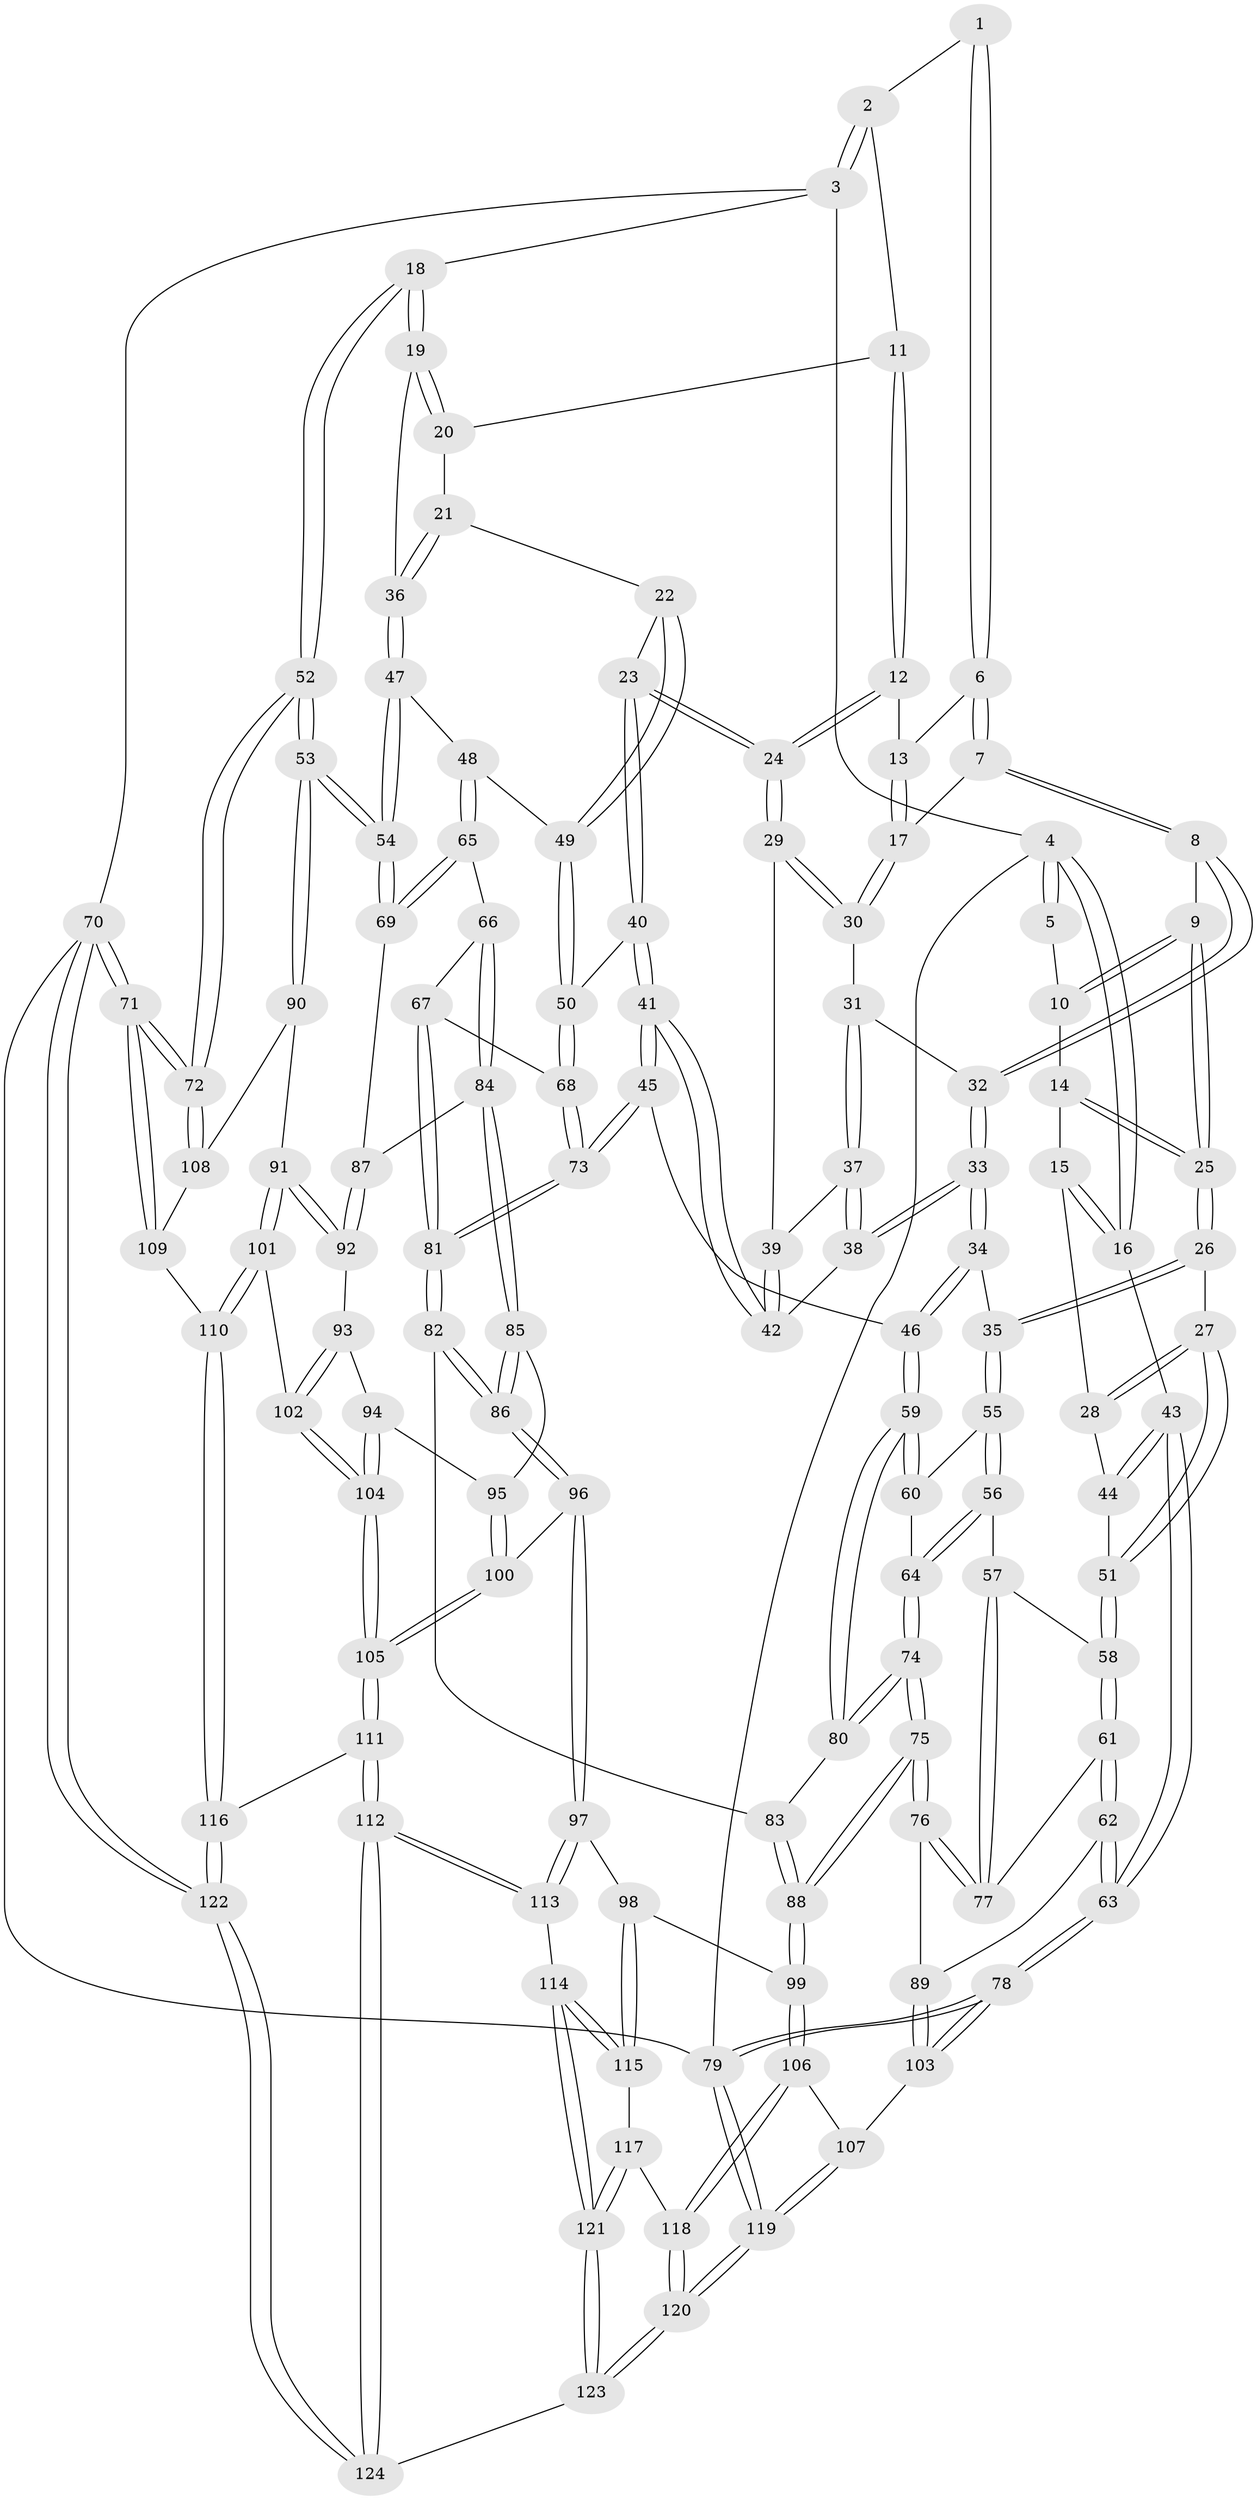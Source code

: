 // Generated by graph-tools (version 1.1) at 2025/27/03/09/25 03:27:05]
// undirected, 124 vertices, 307 edges
graph export_dot {
graph [start="1"]
  node [color=gray90,style=filled];
  1 [pos="+0.3670900904229653+0"];
  2 [pos="+0.6880144561150506+0"];
  3 [pos="+1+0"];
  4 [pos="+0+0"];
  5 [pos="+0.12640274673821097+0"];
  6 [pos="+0.37351872942511144+0.06746925234110591"];
  7 [pos="+0.34308583196481873+0.12568919420618574"];
  8 [pos="+0.301321906940822+0.15617113492337092"];
  9 [pos="+0.2917370752982269+0.1564460073030474"];
  10 [pos="+0.16792509043209075+0.08238188020656367"];
  11 [pos="+0.5889549614439574+0.10910242156303769"];
  12 [pos="+0.5798323718697933+0.11798495766730978"];
  13 [pos="+0.5487876843041616+0.1233189449225567"];
  14 [pos="+0.10621420632797113+0.15292232097303632"];
  15 [pos="+0.08306623693983227+0.15677182189271996"];
  16 [pos="+0+0.08937930120697146"];
  17 [pos="+0.4488577188510094+0.20433136894992837"];
  18 [pos="+1+0"];
  19 [pos="+1+0"];
  20 [pos="+0.6725597825377119+0.16916699198115145"];
  21 [pos="+0.7165150693496464+0.23235923944646922"];
  22 [pos="+0.6200757598534036+0.32389961496429587"];
  23 [pos="+0.6159764889528194+0.3240479736858496"];
  24 [pos="+0.5764974725969109+0.27715770343677665"];
  25 [pos="+0.17875764095964852+0.28404286834820464"];
  26 [pos="+0.16956963346349102+0.3631254135209671"];
  27 [pos="+0.15847177605366067+0.36647930940088086"];
  28 [pos="+0.05341338983668208+0.2908810419018308"];
  29 [pos="+0.49900841986161576+0.2795482252891327"];
  30 [pos="+0.44882134976064586+0.20874660058100183"];
  31 [pos="+0.38501882884724437+0.27369646770534695"];
  32 [pos="+0.3020344272860799+0.15807369390075168"];
  33 [pos="+0.30402174089994727+0.35704661558856354"];
  34 [pos="+0.28772310325964484+0.37622003686825145"];
  35 [pos="+0.20944407198718637+0.3798546972764242"];
  36 [pos="+0.9087451986373214+0.24418606738567336"];
  37 [pos="+0.3844062316801892+0.28552285797912796"];
  38 [pos="+0.37527549893921586+0.31034084730674816"];
  39 [pos="+0.49519662648583324+0.2832965909155207"];
  40 [pos="+0.5979771541821925+0.3551782287136171"];
  41 [pos="+0.4861364812767756+0.45621957106347893"];
  42 [pos="+0.45678505753817006+0.35560473836040307"];
  43 [pos="+0+0.19701465947566754"];
  44 [pos="+0+0.24229322253021512"];
  45 [pos="+0.48081971717827887+0.47089089797120737"];
  46 [pos="+0.3723982884430663+0.458126622786229"];
  47 [pos="+0.8644593195614548+0.3420228330870098"];
  48 [pos="+0.7947662732312945+0.4187647478011631"];
  49 [pos="+0.7930719659202256+0.4187151911226341"];
  50 [pos="+0.6558826755640834+0.49406639994441626"];
  51 [pos="+0.11259420982645792+0.4086438751075167"];
  52 [pos="+1+0.6578175840905731"];
  53 [pos="+1+0.6575988313985458"];
  54 [pos="+1+0.63747773318381"];
  55 [pos="+0.22461057409926952+0.47566642155991595"];
  56 [pos="+0.2017797587419416+0.5355797019437635"];
  57 [pos="+0.18963156086160107+0.5422123976287463"];
  58 [pos="+0.020678910797373447+0.5086954385089485"];
  59 [pos="+0.31840666314572813+0.5450858044165768"];
  60 [pos="+0.2726012704038842+0.5221103394692537"];
  61 [pos="+0.019012939789219172+0.5099240916597758"];
  62 [pos="+0+0.5640753773999801"];
  63 [pos="+0+0.568727494108775"];
  64 [pos="+0.23014878430264094+0.5605660959558756"];
  65 [pos="+0.8240755532232297+0.5307438401924048"];
  66 [pos="+0.6943528146175636+0.5990610029683114"];
  67 [pos="+0.6874132977431834+0.5891946339254416"];
  68 [pos="+0.6478876410770028+0.5040552270006465"];
  69 [pos="+0.8760831212445961+0.589351370292765"];
  70 [pos="+1+1"];
  71 [pos="+1+1"];
  72 [pos="+1+1"];
  73 [pos="+0.5069974886774674+0.5259078760079504"];
  74 [pos="+0.2622291794087173+0.6239611216187995"];
  75 [pos="+0.2171970522792646+0.7280884828392226"];
  76 [pos="+0.21486517128000562+0.725666397023561"];
  77 [pos="+0.16830944110038396+0.6457291009463579"];
  78 [pos="+0+0.7946674951405721"];
  79 [pos="+0+1"];
  80 [pos="+0.3185187962418531+0.5676992216939184"];
  81 [pos="+0.5018863183511753+0.578375694264774"];
  82 [pos="+0.4920253745587447+0.6301061917131702"];
  83 [pos="+0.40143479663831555+0.6155089769536832"];
  84 [pos="+0.6834903966698518+0.6662317414885891"];
  85 [pos="+0.6746998564751723+0.678324933457121"];
  86 [pos="+0.5200650466324368+0.7294053007047983"];
  87 [pos="+0.8229066660689156+0.6556485882360313"];
  88 [pos="+0.21975083619826205+0.7365047386560494"];
  89 [pos="+0.07112604088465699+0.6770451126293315"];
  90 [pos="+1+0.7501082846146904"];
  91 [pos="+0.9359413558249122+0.7743435270563056"];
  92 [pos="+0.8175684583058918+0.7417940660633863"];
  93 [pos="+0.7904318588658715+0.7637082747844495"];
  94 [pos="+0.7662882816647293+0.7716316703769116"];
  95 [pos="+0.7029317137175777+0.7113450164982877"];
  96 [pos="+0.5195870000707402+0.7308956770808334"];
  97 [pos="+0.5040000009927403+0.7532526223418942"];
  98 [pos="+0.4033509667755992+0.7846950492481917"];
  99 [pos="+0.2231283865102482+0.7605636467467458"];
  100 [pos="+0.6778802100274579+0.829199541987652"];
  101 [pos="+0.8635736018984008+0.8595905829320912"];
  102 [pos="+0.8630179625678982+0.8593278809403893"];
  103 [pos="+0.03023505410711221+0.8217373459969869"];
  104 [pos="+0.7301465900506942+0.8520976076979313"];
  105 [pos="+0.7196338898176023+0.8627779184270133"];
  106 [pos="+0.19142594439287985+0.8103204995494642"];
  107 [pos="+0.08749400517078645+0.8288094015510981"];
  108 [pos="+0.9468872579684267+0.8970645605360725"];
  109 [pos="+0.9104937842885158+0.9297746013698023"];
  110 [pos="+0.8766518846353928+0.9428512117152177"];
  111 [pos="+0.7141136227144355+0.8987329520221564"];
  112 [pos="+0.6386173874721865+0.984873901585343"];
  113 [pos="+0.5330715506855173+0.8838018447752278"];
  114 [pos="+0.42708418795868286+0.9862064745819051"];
  115 [pos="+0.38703775634643106+0.8744605304709597"];
  116 [pos="+0.8647681203175535+0.9660546683487383"];
  117 [pos="+0.3121473160968746+0.9365312572875824"];
  118 [pos="+0.2213309606004832+0.9196160324895847"];
  119 [pos="+0.00672334547286542+1"];
  120 [pos="+0.12545186534893826+1"];
  121 [pos="+0.4140712786009295+1"];
  122 [pos="+0.8858601383076674+1"];
  123 [pos="+0.4264657971338463+1"];
  124 [pos="+0.6446419191924396+1"];
  1 -- 2;
  1 -- 6;
  1 -- 6;
  2 -- 3;
  2 -- 3;
  2 -- 11;
  3 -- 4;
  3 -- 18;
  3 -- 70;
  4 -- 5;
  4 -- 5;
  4 -- 16;
  4 -- 16;
  4 -- 79;
  5 -- 10;
  6 -- 7;
  6 -- 7;
  6 -- 13;
  7 -- 8;
  7 -- 8;
  7 -- 17;
  8 -- 9;
  8 -- 32;
  8 -- 32;
  9 -- 10;
  9 -- 10;
  9 -- 25;
  9 -- 25;
  10 -- 14;
  11 -- 12;
  11 -- 12;
  11 -- 20;
  12 -- 13;
  12 -- 24;
  12 -- 24;
  13 -- 17;
  13 -- 17;
  14 -- 15;
  14 -- 25;
  14 -- 25;
  15 -- 16;
  15 -- 16;
  15 -- 28;
  16 -- 43;
  17 -- 30;
  17 -- 30;
  18 -- 19;
  18 -- 19;
  18 -- 52;
  18 -- 52;
  19 -- 20;
  19 -- 20;
  19 -- 36;
  20 -- 21;
  21 -- 22;
  21 -- 36;
  21 -- 36;
  22 -- 23;
  22 -- 49;
  22 -- 49;
  23 -- 24;
  23 -- 24;
  23 -- 40;
  23 -- 40;
  24 -- 29;
  24 -- 29;
  25 -- 26;
  25 -- 26;
  26 -- 27;
  26 -- 35;
  26 -- 35;
  27 -- 28;
  27 -- 28;
  27 -- 51;
  27 -- 51;
  28 -- 44;
  29 -- 30;
  29 -- 30;
  29 -- 39;
  30 -- 31;
  31 -- 32;
  31 -- 37;
  31 -- 37;
  32 -- 33;
  32 -- 33;
  33 -- 34;
  33 -- 34;
  33 -- 38;
  33 -- 38;
  34 -- 35;
  34 -- 46;
  34 -- 46;
  35 -- 55;
  35 -- 55;
  36 -- 47;
  36 -- 47;
  37 -- 38;
  37 -- 38;
  37 -- 39;
  38 -- 42;
  39 -- 42;
  39 -- 42;
  40 -- 41;
  40 -- 41;
  40 -- 50;
  41 -- 42;
  41 -- 42;
  41 -- 45;
  41 -- 45;
  43 -- 44;
  43 -- 44;
  43 -- 63;
  43 -- 63;
  44 -- 51;
  45 -- 46;
  45 -- 73;
  45 -- 73;
  46 -- 59;
  46 -- 59;
  47 -- 48;
  47 -- 54;
  47 -- 54;
  48 -- 49;
  48 -- 65;
  48 -- 65;
  49 -- 50;
  49 -- 50;
  50 -- 68;
  50 -- 68;
  51 -- 58;
  51 -- 58;
  52 -- 53;
  52 -- 53;
  52 -- 72;
  52 -- 72;
  53 -- 54;
  53 -- 54;
  53 -- 90;
  53 -- 90;
  54 -- 69;
  54 -- 69;
  55 -- 56;
  55 -- 56;
  55 -- 60;
  56 -- 57;
  56 -- 64;
  56 -- 64;
  57 -- 58;
  57 -- 77;
  57 -- 77;
  58 -- 61;
  58 -- 61;
  59 -- 60;
  59 -- 60;
  59 -- 80;
  59 -- 80;
  60 -- 64;
  61 -- 62;
  61 -- 62;
  61 -- 77;
  62 -- 63;
  62 -- 63;
  62 -- 89;
  63 -- 78;
  63 -- 78;
  64 -- 74;
  64 -- 74;
  65 -- 66;
  65 -- 69;
  65 -- 69;
  66 -- 67;
  66 -- 84;
  66 -- 84;
  67 -- 68;
  67 -- 81;
  67 -- 81;
  68 -- 73;
  68 -- 73;
  69 -- 87;
  70 -- 71;
  70 -- 71;
  70 -- 122;
  70 -- 122;
  70 -- 79;
  71 -- 72;
  71 -- 72;
  71 -- 109;
  71 -- 109;
  72 -- 108;
  72 -- 108;
  73 -- 81;
  73 -- 81;
  74 -- 75;
  74 -- 75;
  74 -- 80;
  74 -- 80;
  75 -- 76;
  75 -- 76;
  75 -- 88;
  75 -- 88;
  76 -- 77;
  76 -- 77;
  76 -- 89;
  78 -- 79;
  78 -- 79;
  78 -- 103;
  78 -- 103;
  79 -- 119;
  79 -- 119;
  80 -- 83;
  81 -- 82;
  81 -- 82;
  82 -- 83;
  82 -- 86;
  82 -- 86;
  83 -- 88;
  83 -- 88;
  84 -- 85;
  84 -- 85;
  84 -- 87;
  85 -- 86;
  85 -- 86;
  85 -- 95;
  86 -- 96;
  86 -- 96;
  87 -- 92;
  87 -- 92;
  88 -- 99;
  88 -- 99;
  89 -- 103;
  89 -- 103;
  90 -- 91;
  90 -- 108;
  91 -- 92;
  91 -- 92;
  91 -- 101;
  91 -- 101;
  92 -- 93;
  93 -- 94;
  93 -- 102;
  93 -- 102;
  94 -- 95;
  94 -- 104;
  94 -- 104;
  95 -- 100;
  95 -- 100;
  96 -- 97;
  96 -- 97;
  96 -- 100;
  97 -- 98;
  97 -- 113;
  97 -- 113;
  98 -- 99;
  98 -- 115;
  98 -- 115;
  99 -- 106;
  99 -- 106;
  100 -- 105;
  100 -- 105;
  101 -- 102;
  101 -- 110;
  101 -- 110;
  102 -- 104;
  102 -- 104;
  103 -- 107;
  104 -- 105;
  104 -- 105;
  105 -- 111;
  105 -- 111;
  106 -- 107;
  106 -- 118;
  106 -- 118;
  107 -- 119;
  107 -- 119;
  108 -- 109;
  109 -- 110;
  110 -- 116;
  110 -- 116;
  111 -- 112;
  111 -- 112;
  111 -- 116;
  112 -- 113;
  112 -- 113;
  112 -- 124;
  112 -- 124;
  113 -- 114;
  114 -- 115;
  114 -- 115;
  114 -- 121;
  114 -- 121;
  115 -- 117;
  116 -- 122;
  116 -- 122;
  117 -- 118;
  117 -- 121;
  117 -- 121;
  118 -- 120;
  118 -- 120;
  119 -- 120;
  119 -- 120;
  120 -- 123;
  120 -- 123;
  121 -- 123;
  121 -- 123;
  122 -- 124;
  122 -- 124;
  123 -- 124;
}
